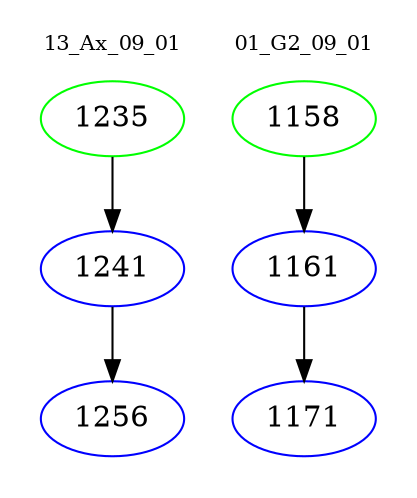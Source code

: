 digraph{
subgraph cluster_0 {
color = white
label = "13_Ax_09_01";
fontsize=10;
T0_1235 [label="1235", color="green"]
T0_1235 -> T0_1241 [color="black"]
T0_1241 [label="1241", color="blue"]
T0_1241 -> T0_1256 [color="black"]
T0_1256 [label="1256", color="blue"]
}
subgraph cluster_1 {
color = white
label = "01_G2_09_01";
fontsize=10;
T1_1158 [label="1158", color="green"]
T1_1158 -> T1_1161 [color="black"]
T1_1161 [label="1161", color="blue"]
T1_1161 -> T1_1171 [color="black"]
T1_1171 [label="1171", color="blue"]
}
}
